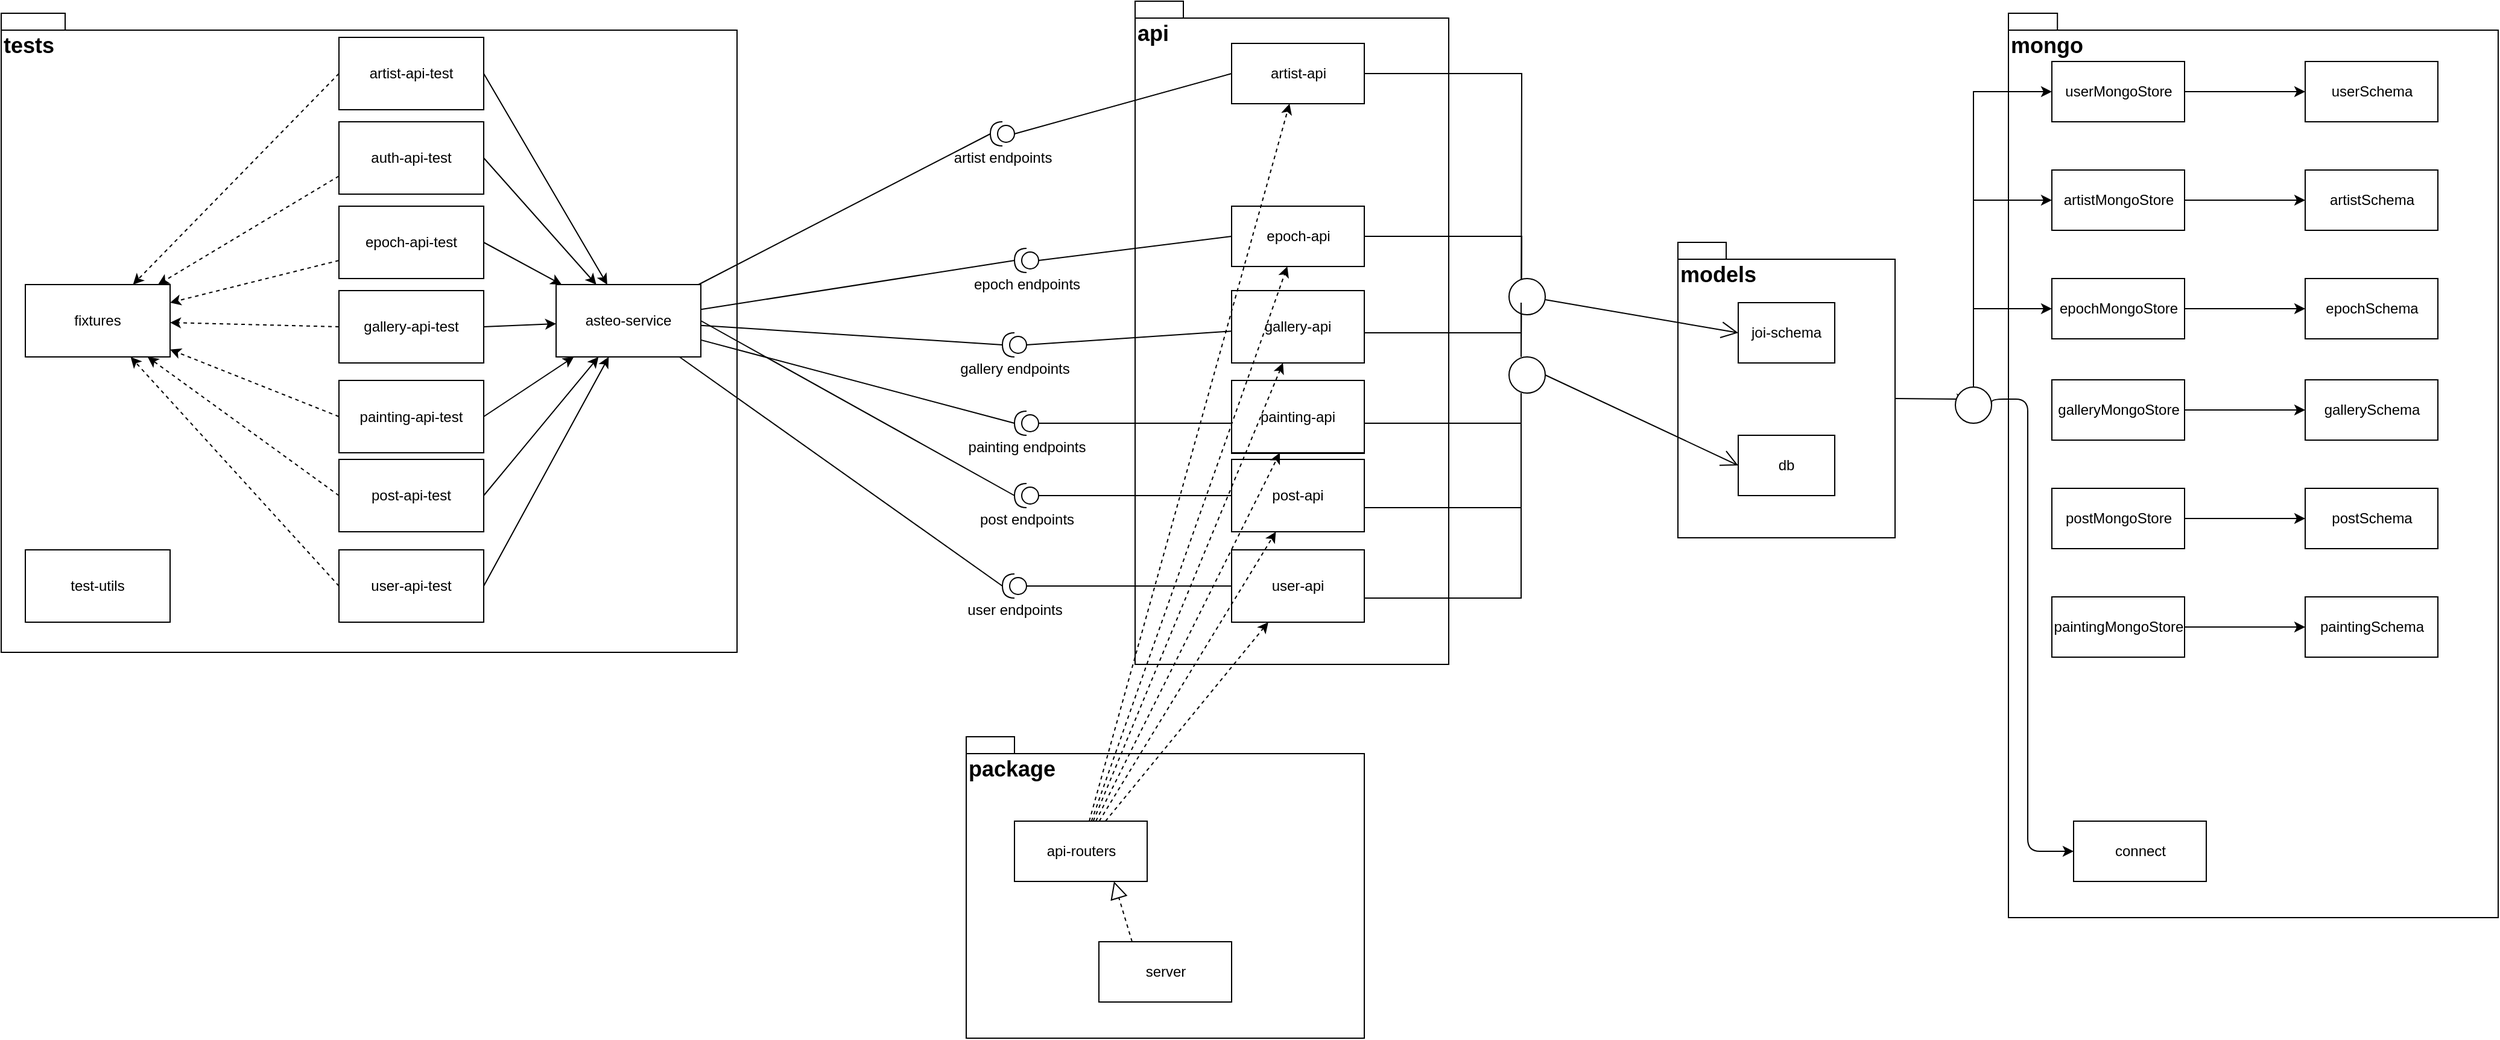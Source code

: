 <mxfile>
    <diagram id="Gf5gDXCumEqKNn6_2-wz" name="Page-1">
        <mxGraphModel dx="1726" dy="964" grid="1" gridSize="10" guides="1" tooltips="1" connect="1" arrows="1" fold="1" page="1" pageScale="1" pageWidth="827" pageHeight="1169" math="0" shadow="0">
            <root>
                <mxCell id="0"/>
                <object label="Untitled Layer" test="" id="X8BQIlrCG37Me6ErHnvs-21">
                    <mxCell parent="0"/>
                </object>
                <mxCell id="MnMOEux63UaktZFzUPe6-34" value="api&lt;br&gt;" style="shape=folder;fontStyle=1;spacingTop=10;tabWidth=40;tabHeight=14;tabPosition=left;html=1;fontSize=18;fontColor=default;verticalAlign=top;labelPosition=center;verticalLabelPosition=middle;align=left;" parent="X8BQIlrCG37Me6ErHnvs-21" vertex="1">
                    <mxGeometry x="970" y="270" width="260" height="550" as="geometry"/>
                </mxCell>
                <mxCell id="MnMOEux63UaktZFzUPe6-33" value="tests" style="shape=folder;fontStyle=1;spacingTop=10;tabWidth=40;tabHeight=14;tabPosition=left;html=1;labelPosition=center;verticalLabelPosition=middle;align=left;verticalAlign=top;fontSize=18;fontColor=default;horizontal=1;" parent="X8BQIlrCG37Me6ErHnvs-21" vertex="1">
                    <mxGeometry x="30" y="280" width="610" height="530" as="geometry"/>
                </mxCell>
                <mxCell id="MnMOEux63UaktZFzUPe6-17" style="edgeStyle=none;rounded=0;orthogonalLoop=1;jettySize=auto;html=1;exitX=0;exitY=0.5;exitDx=0;exitDy=0;dashed=1;" parent="X8BQIlrCG37Me6ErHnvs-21" source="MnMOEux63UaktZFzUPe6-2" target="MnMOEux63UaktZFzUPe6-3" edge="1">
                    <mxGeometry relative="1" as="geometry"/>
                </mxCell>
                <mxCell id="43" style="edgeStyle=none;html=1;exitX=1;exitY=0.5;exitDx=0;exitDy=0;" parent="X8BQIlrCG37Me6ErHnvs-21" source="MnMOEux63UaktZFzUPe6-2" target="MnMOEux63UaktZFzUPe6-16" edge="1">
                    <mxGeometry relative="1" as="geometry"/>
                </mxCell>
                <mxCell id="MnMOEux63UaktZFzUPe6-2" value="artist-api-test" style="rounded=0;whiteSpace=wrap;html=1;" parent="X8BQIlrCG37Me6ErHnvs-21" vertex="1">
                    <mxGeometry x="310" y="300" width="120" height="60" as="geometry"/>
                </mxCell>
                <mxCell id="MnMOEux63UaktZFzUPe6-3" value="fixtures" style="rounded=0;whiteSpace=wrap;html=1;" parent="X8BQIlrCG37Me6ErHnvs-21" vertex="1">
                    <mxGeometry x="50" y="505" width="120" height="60" as="geometry"/>
                </mxCell>
                <mxCell id="MnMOEux63UaktZFzUPe6-18" style="edgeStyle=none;rounded=0;orthogonalLoop=1;jettySize=auto;html=1;dashed=1;exitX=0;exitY=0.5;exitDx=0;exitDy=0;" parent="X8BQIlrCG37Me6ErHnvs-21" source="27" target="MnMOEux63UaktZFzUPe6-3" edge="1">
                    <mxGeometry relative="1" as="geometry">
                        <mxPoint x="332.41" y="650" as="sourcePoint"/>
                    </mxGeometry>
                </mxCell>
                <mxCell id="MnMOEux63UaktZFzUPe6-20" style="rounded=0;orthogonalLoop=1;jettySize=auto;html=1;exitX=1;exitY=0.5;exitDx=0;exitDy=0;" parent="X8BQIlrCG37Me6ErHnvs-21" source="28" target="MnMOEux63UaktZFzUPe6-16" edge="1">
                    <mxGeometry relative="1" as="geometry">
                        <mxPoint x="375" y="290" as="targetPoint"/>
                        <mxPoint x="370" y="650" as="sourcePoint"/>
                    </mxGeometry>
                </mxCell>
                <mxCell id="MnMOEux63UaktZFzUPe6-19" style="edgeStyle=none;rounded=0;orthogonalLoop=1;jettySize=auto;html=1;exitX=0;exitY=0.75;exitDx=0;exitDy=0;dashed=1;" parent="X8BQIlrCG37Me6ErHnvs-21" source="MnMOEux63UaktZFzUPe6-14" target="MnMOEux63UaktZFzUPe6-3" edge="1">
                    <mxGeometry relative="1" as="geometry"/>
                </mxCell>
                <mxCell id="42" style="edgeStyle=none;html=1;exitX=1;exitY=0.5;exitDx=0;exitDy=0;" parent="X8BQIlrCG37Me6ErHnvs-21" source="MnMOEux63UaktZFzUPe6-14" target="MnMOEux63UaktZFzUPe6-16" edge="1">
                    <mxGeometry relative="1" as="geometry"/>
                </mxCell>
                <mxCell id="MnMOEux63UaktZFzUPe6-14" value="auth-api-test" style="rounded=0;whiteSpace=wrap;html=1;" parent="X8BQIlrCG37Me6ErHnvs-21" vertex="1">
                    <mxGeometry x="310" y="370" width="120" height="60" as="geometry"/>
                </mxCell>
                <mxCell id="MnMOEux63UaktZFzUPe6-15" value="test-utils" style="rounded=0;whiteSpace=wrap;html=1;" parent="X8BQIlrCG37Me6ErHnvs-21" vertex="1">
                    <mxGeometry x="50" y="725" width="120" height="60" as="geometry"/>
                </mxCell>
                <mxCell id="MnMOEux63UaktZFzUPe6-26" style="edgeStyle=none;orthogonalLoop=1;jettySize=auto;html=1;entryX=1;entryY=0.5;entryDx=0;entryDy=0;entryPerimeter=0;rounded=0;endArrow=none;endFill=0;" parent="X8BQIlrCG37Me6ErHnvs-21" source="MnMOEux63UaktZFzUPe6-16" target="MnMOEux63UaktZFzUPe6-23" edge="1">
                    <mxGeometry relative="1" as="geometry"/>
                </mxCell>
                <mxCell id="MnMOEux63UaktZFzUPe6-27" style="edgeStyle=none;rounded=0;orthogonalLoop=1;jettySize=auto;html=1;entryX=1;entryY=0.5;entryDx=0;entryDy=0;entryPerimeter=0;endArrow=none;endFill=0;" parent="X8BQIlrCG37Me6ErHnvs-21" source="MnMOEux63UaktZFzUPe6-16" target="MnMOEux63UaktZFzUPe6-24" edge="1">
                    <mxGeometry relative="1" as="geometry">
                        <mxPoint x="400" y="110" as="sourcePoint"/>
                    </mxGeometry>
                </mxCell>
                <mxCell id="MnMOEux63UaktZFzUPe6-28" style="edgeStyle=none;rounded=0;orthogonalLoop=1;jettySize=auto;html=1;entryX=1;entryY=0.5;entryDx=0;entryDy=0;entryPerimeter=0;endArrow=none;endFill=0;" parent="X8BQIlrCG37Me6ErHnvs-21" source="MnMOEux63UaktZFzUPe6-16" target="MnMOEux63UaktZFzUPe6-25" edge="1">
                    <mxGeometry relative="1" as="geometry"/>
                </mxCell>
                <mxCell id="MnMOEux63UaktZFzUPe6-16" value="asteo-service" style="rounded=0;whiteSpace=wrap;html=1;" parent="X8BQIlrCG37Me6ErHnvs-21" vertex="1">
                    <mxGeometry x="490" y="505" width="120" height="60" as="geometry"/>
                </mxCell>
                <mxCell id="MnMOEux63UaktZFzUPe6-41" style="edgeStyle=none;rounded=0;orthogonalLoop=1;jettySize=auto;html=1;exitX=0;exitY=0.5;exitDx=0;exitDy=0;exitPerimeter=0;fontSize=12;fontColor=default;endArrow=none;endFill=0;" parent="X8BQIlrCG37Me6ErHnvs-21" source="MnMOEux63UaktZFzUPe6-23" target="47" edge="1">
                    <mxGeometry relative="1" as="geometry"/>
                </mxCell>
                <mxCell id="MnMOEux63UaktZFzUPe6-23" value="user endpoints" style="shape=providedRequiredInterface;html=1;verticalLabelPosition=bottom;sketch=0;rotation=0;flipH=1;" parent="X8BQIlrCG37Me6ErHnvs-21" vertex="1">
                    <mxGeometry x="860" y="745" width="20" height="20" as="geometry"/>
                </mxCell>
                <mxCell id="MnMOEux63UaktZFzUPe6-40" style="edgeStyle=none;rounded=0;orthogonalLoop=1;jettySize=auto;html=1;exitX=0;exitY=0.5;exitDx=0;exitDy=0;exitPerimeter=0;entryX=0;entryY=0.5;entryDx=0;entryDy=0;fontSize=12;fontColor=default;endArrow=none;endFill=0;" parent="X8BQIlrCG37Me6ErHnvs-21" source="MnMOEux63UaktZFzUPe6-24" target="MnMOEux63UaktZFzUPe6-37" edge="1">
                    <mxGeometry relative="1" as="geometry"/>
                </mxCell>
                <mxCell id="MnMOEux63UaktZFzUPe6-24" value="epoch endpoints" style="shape=providedRequiredInterface;html=1;verticalLabelPosition=bottom;sketch=0;rotation=0;flipH=1;" parent="X8BQIlrCG37Me6ErHnvs-21" vertex="1">
                    <mxGeometry x="870" y="475" width="20" height="20" as="geometry"/>
                </mxCell>
                <mxCell id="MnMOEux63UaktZFzUPe6-39" style="edgeStyle=none;rounded=0;orthogonalLoop=1;jettySize=auto;html=1;entryX=0;entryY=0.5;entryDx=0;entryDy=0;fontSize=12;fontColor=default;endArrow=none;endFill=0;" parent="X8BQIlrCG37Me6ErHnvs-21" source="MnMOEux63UaktZFzUPe6-25" target="MnMOEux63UaktZFzUPe6-38" edge="1">
                    <mxGeometry relative="1" as="geometry"/>
                </mxCell>
                <mxCell id="MnMOEux63UaktZFzUPe6-25" value="painting endpoints" style="shape=providedRequiredInterface;html=1;verticalLabelPosition=bottom;sketch=0;rotation=0;flipH=0;flipV=0;direction=west;" parent="X8BQIlrCG37Me6ErHnvs-21" vertex="1">
                    <mxGeometry x="870" y="610" width="20" height="20" as="geometry"/>
                </mxCell>
                <mxCell id="MnMOEux63UaktZFzUPe6-44" style="edgeStyle=orthogonalEdgeStyle;rounded=0;orthogonalLoop=1;jettySize=auto;html=1;exitX=1;exitY=0.5;exitDx=0;exitDy=0;fontSize=12;fontColor=default;endArrow=none;endFill=0;" parent="X8BQIlrCG37Me6ErHnvs-21" source="MnMOEux63UaktZFzUPe6-36" edge="1">
                    <mxGeometry relative="1" as="geometry">
                        <mxPoint x="1290" y="565" as="targetPoint"/>
                    </mxGeometry>
                </mxCell>
                <mxCell id="MnMOEux63UaktZFzUPe6-36" value="artist-api" style="html=1;fontSize=12;fontColor=default;" parent="X8BQIlrCG37Me6ErHnvs-21" vertex="1">
                    <mxGeometry x="1050" y="305" width="110" height="50" as="geometry"/>
                </mxCell>
                <mxCell id="MnMOEux63UaktZFzUPe6-47" style="edgeStyle=orthogonalEdgeStyle;rounded=0;orthogonalLoop=1;jettySize=auto;html=1;exitX=1;exitY=0.5;exitDx=0;exitDy=0;fontSize=12;fontColor=default;endArrow=none;endFill=0;entryX=0.5;entryY=0;entryDx=0;entryDy=0;" parent="X8BQIlrCG37Me6ErHnvs-21" source="MnMOEux63UaktZFzUPe6-37" edge="1">
                    <mxGeometry relative="1" as="geometry">
                        <mxPoint x="1290" y="565" as="targetPoint"/>
                    </mxGeometry>
                </mxCell>
                <mxCell id="MnMOEux63UaktZFzUPe6-37" value="epoch-api" style="html=1;fontSize=12;fontColor=default;" parent="X8BQIlrCG37Me6ErHnvs-21" vertex="1">
                    <mxGeometry x="1050" y="440" width="110" height="50" as="geometry"/>
                </mxCell>
                <mxCell id="MnMOEux63UaktZFzUPe6-48" style="edgeStyle=orthogonalEdgeStyle;rounded=0;orthogonalLoop=1;jettySize=auto;html=1;exitX=1;exitY=0.5;exitDx=0;exitDy=0;fontSize=12;fontColor=default;endArrow=none;endFill=0;" parent="X8BQIlrCG37Me6ErHnvs-21" source="MnMOEux63UaktZFzUPe6-38" edge="1">
                    <mxGeometry relative="1" as="geometry">
                        <mxPoint x="1290" y="595" as="targetPoint"/>
                        <Array as="points">
                            <mxPoint x="1290" y="620"/>
                        </Array>
                    </mxGeometry>
                </mxCell>
                <mxCell id="MnMOEux63UaktZFzUPe6-38" value="tracks-api" style="html=1;fontSize=12;fontColor=default;" parent="X8BQIlrCG37Me6ErHnvs-21" vertex="1">
                    <mxGeometry x="1050" y="595" width="110" height="50" as="geometry"/>
                </mxCell>
                <mxCell id="MnMOEux63UaktZFzUPe6-69" style="edgeStyle=none;rounded=0;orthogonalLoop=1;jettySize=auto;html=1;exitX=0;exitY=0;exitDx=180;exitDy=129.5;exitPerimeter=0;fontSize=12;fontColor=default;endArrow=classic;endFill=1;" parent="X8BQIlrCG37Me6ErHnvs-21" source="MnMOEux63UaktZFzUPe6-43" edge="1">
                    <mxGeometry relative="1" as="geometry">
                        <mxPoint x="1660" y="600" as="targetPoint"/>
                    </mxGeometry>
                </mxCell>
                <mxCell id="MnMOEux63UaktZFzUPe6-43" value="&lt;font style=&quot;font-size: 18px&quot;&gt;models&lt;/font&gt;" style="shape=folder;fontStyle=1;spacingTop=10;tabWidth=40;tabHeight=14;tabPosition=left;html=1;fontSize=12;fontColor=default;align=left;verticalAlign=top;" parent="X8BQIlrCG37Me6ErHnvs-21" vertex="1">
                    <mxGeometry x="1420" y="470" width="180" height="245" as="geometry"/>
                </mxCell>
                <mxCell id="MnMOEux63UaktZFzUPe6-45" value="joi-schema" style="rounded=0;whiteSpace=wrap;html=1;fontSize=12;fontColor=default;" parent="X8BQIlrCG37Me6ErHnvs-21" vertex="1">
                    <mxGeometry x="1470" y="520" width="80" height="50" as="geometry"/>
                </mxCell>
                <mxCell id="MnMOEux63UaktZFzUPe6-46" value="db" style="rounded=0;whiteSpace=wrap;html=1;fontSize=12;fontColor=default;" parent="X8BQIlrCG37Me6ErHnvs-21" vertex="1">
                    <mxGeometry x="1470" y="630" width="80" height="50" as="geometry"/>
                </mxCell>
                <mxCell id="MnMOEux63UaktZFzUPe6-49" value="" style="ellipse;fillColor=#ffffff;strokeColor=#000000;fontSize=12;fontColor=default;" parent="X8BQIlrCG37Me6ErHnvs-21" vertex="1">
                    <mxGeometry x="1280" y="565" width="30" height="30" as="geometry"/>
                </mxCell>
                <mxCell id="MnMOEux63UaktZFzUPe6-50" value="" style="ellipse;fillColor=#ffffff;strokeColor=#000000;fontSize=12;fontColor=default;" parent="X8BQIlrCG37Me6ErHnvs-21" vertex="1">
                    <mxGeometry x="1280" y="500" width="30" height="30" as="geometry"/>
                </mxCell>
                <mxCell id="MnMOEux63UaktZFzUPe6-52" value="" style="endArrow=open;endFill=1;endSize=12;html=1;rounded=0;fontSize=12;fontColor=default;entryX=0;entryY=0.5;entryDx=0;entryDy=0;" parent="X8BQIlrCG37Me6ErHnvs-21" source="MnMOEux63UaktZFzUPe6-50" target="MnMOEux63UaktZFzUPe6-45" edge="1">
                    <mxGeometry width="160" relative="1" as="geometry">
                        <mxPoint x="1590" y="420" as="sourcePoint"/>
                        <mxPoint x="1750" y="410" as="targetPoint"/>
                    </mxGeometry>
                </mxCell>
                <mxCell id="MnMOEux63UaktZFzUPe6-53" value="" style="endArrow=open;endFill=1;endSize=12;html=1;rounded=0;fontSize=12;fontColor=default;entryX=0;entryY=0.5;entryDx=0;entryDy=0;exitX=1;exitY=0.5;exitDx=0;exitDy=0;" parent="X8BQIlrCG37Me6ErHnvs-21" source="MnMOEux63UaktZFzUPe6-49" target="MnMOEux63UaktZFzUPe6-46" edge="1">
                    <mxGeometry width="160" relative="1" as="geometry">
                        <mxPoint x="1604.938" y="539.998" as="sourcePoint"/>
                        <mxPoint x="1700" y="548.64" as="targetPoint"/>
                    </mxGeometry>
                </mxCell>
                <mxCell id="MnMOEux63UaktZFzUPe6-55" value="&lt;font style=&quot;font-size: 18px&quot;&gt;mongo&lt;/font&gt;" style="shape=folder;fontStyle=1;spacingTop=10;tabWidth=40;tabHeight=14;tabPosition=left;html=1;fontSize=12;align=left;verticalAlign=top;" parent="X8BQIlrCG37Me6ErHnvs-21" vertex="1">
                    <mxGeometry x="1694" y="280" width="406" height="750" as="geometry"/>
                </mxCell>
                <mxCell id="MnMOEux63UaktZFzUPe6-65" style="edgeStyle=orthogonalEdgeStyle;rounded=0;orthogonalLoop=1;jettySize=auto;html=1;exitX=1;exitY=0.5;exitDx=0;exitDy=0;fontSize=12;fontColor=default;endArrow=classic;endFill=1;" parent="X8BQIlrCG37Me6ErHnvs-21" source="MnMOEux63UaktZFzUPe6-56" target="MnMOEux63UaktZFzUPe6-60" edge="1">
                    <mxGeometry relative="1" as="geometry"/>
                </mxCell>
                <mxCell id="MnMOEux63UaktZFzUPe6-56" value="userMongoStore" style="html=1;fontSize=12;fontColor=default;" parent="X8BQIlrCG37Me6ErHnvs-21" vertex="1">
                    <mxGeometry x="1730" y="320" width="110" height="50" as="geometry"/>
                </mxCell>
                <mxCell id="MnMOEux63UaktZFzUPe6-66" style="edgeStyle=orthogonalEdgeStyle;rounded=0;orthogonalLoop=1;jettySize=auto;html=1;entryX=0;entryY=0.5;entryDx=0;entryDy=0;fontSize=12;fontColor=default;endArrow=classic;endFill=1;" parent="X8BQIlrCG37Me6ErHnvs-21" source="MnMOEux63UaktZFzUPe6-58" target="MnMOEux63UaktZFzUPe6-61" edge="1">
                    <mxGeometry relative="1" as="geometry"/>
                </mxCell>
                <mxCell id="MnMOEux63UaktZFzUPe6-58" value="artistMongoStore" style="html=1;fontSize=12;fontColor=default;" parent="X8BQIlrCG37Me6ErHnvs-21" vertex="1">
                    <mxGeometry x="1730" y="410" width="110" height="50" as="geometry"/>
                </mxCell>
                <mxCell id="MnMOEux63UaktZFzUPe6-67" style="edgeStyle=orthogonalEdgeStyle;rounded=0;orthogonalLoop=1;jettySize=auto;html=1;fontSize=12;fontColor=default;endArrow=classic;endFill=1;" parent="X8BQIlrCG37Me6ErHnvs-21" source="MnMOEux63UaktZFzUPe6-59" target="MnMOEux63UaktZFzUPe6-62" edge="1">
                    <mxGeometry relative="1" as="geometry"/>
                </mxCell>
                <mxCell id="MnMOEux63UaktZFzUPe6-59" value="epochMongoStore" style="html=1;fontSize=12;fontColor=default;" parent="X8BQIlrCG37Me6ErHnvs-21" vertex="1">
                    <mxGeometry x="1730" y="500" width="110" height="50" as="geometry"/>
                </mxCell>
                <mxCell id="MnMOEux63UaktZFzUPe6-60" value="userSchema" style="html=1;fontSize=12;fontColor=default;" parent="X8BQIlrCG37Me6ErHnvs-21" vertex="1">
                    <mxGeometry x="1940" y="320" width="110" height="50" as="geometry"/>
                </mxCell>
                <mxCell id="MnMOEux63UaktZFzUPe6-61" value="artistSchema" style="html=1;fontSize=12;fontColor=default;" parent="X8BQIlrCG37Me6ErHnvs-21" vertex="1">
                    <mxGeometry x="1940" y="410" width="110" height="50" as="geometry"/>
                </mxCell>
                <mxCell id="MnMOEux63UaktZFzUPe6-62" value="epochSchema" style="html=1;fontSize=12;fontColor=default;" parent="X8BQIlrCG37Me6ErHnvs-21" vertex="1">
                    <mxGeometry x="1940" y="500" width="110" height="50" as="geometry"/>
                </mxCell>
                <mxCell id="MnMOEux63UaktZFzUPe6-72" style="edgeStyle=orthogonalEdgeStyle;rounded=0;orthogonalLoop=1;jettySize=auto;html=1;entryX=0;entryY=0.5;entryDx=0;entryDy=0;fontSize=12;fontColor=default;endArrow=classic;endFill=1;exitX=0.5;exitY=0;exitDx=0;exitDy=0;" parent="X8BQIlrCG37Me6ErHnvs-21" source="MnMOEux63UaktZFzUPe6-70" target="MnMOEux63UaktZFzUPe6-56" edge="1">
                    <mxGeometry relative="1" as="geometry">
                        <Array as="points">
                            <mxPoint x="1665" y="345"/>
                        </Array>
                    </mxGeometry>
                </mxCell>
                <mxCell id="MnMOEux63UaktZFzUPe6-73" style="edgeStyle=orthogonalEdgeStyle;rounded=0;orthogonalLoop=1;jettySize=auto;html=1;exitX=1;exitY=0;exitDx=0;exitDy=0;entryX=0;entryY=0.5;entryDx=0;entryDy=0;fontSize=12;fontColor=default;endArrow=classic;endFill=1;" parent="X8BQIlrCG37Me6ErHnvs-21" source="MnMOEux63UaktZFzUPe6-70" target="MnMOEux63UaktZFzUPe6-58" edge="1">
                    <mxGeometry relative="1" as="geometry">
                        <Array as="points">
                            <mxPoint x="1665" y="594"/>
                            <mxPoint x="1665" y="435"/>
                        </Array>
                    </mxGeometry>
                </mxCell>
                <mxCell id="MnMOEux63UaktZFzUPe6-74" style="edgeStyle=orthogonalEdgeStyle;rounded=0;orthogonalLoop=1;jettySize=auto;html=1;exitX=1;exitY=0;exitDx=0;exitDy=0;entryX=0;entryY=0.5;entryDx=0;entryDy=0;fontSize=12;fontColor=default;endArrow=classic;endFill=1;" parent="X8BQIlrCG37Me6ErHnvs-21" source="MnMOEux63UaktZFzUPe6-70" target="MnMOEux63UaktZFzUPe6-59" edge="1">
                    <mxGeometry relative="1" as="geometry">
                        <Array as="points">
                            <mxPoint x="1665" y="594"/>
                            <mxPoint x="1665" y="525"/>
                        </Array>
                    </mxGeometry>
                </mxCell>
                <mxCell id="15" style="edgeStyle=orthogonalEdgeStyle;html=1;exitX=1;exitY=0.5;exitDx=0;exitDy=0;" parent="X8BQIlrCG37Me6ErHnvs-21" source="MnMOEux63UaktZFzUPe6-70" target="14" edge="1">
                    <mxGeometry relative="1" as="geometry">
                        <Array as="points">
                            <mxPoint x="1680" y="600"/>
                            <mxPoint x="1710" y="600"/>
                            <mxPoint x="1710" y="975"/>
                        </Array>
                        <mxPoint x="1805" y="820" as="targetPoint"/>
                    </mxGeometry>
                </mxCell>
                <mxCell id="MnMOEux63UaktZFzUPe6-70" value="" style="ellipse;fillColor=#ffffff;strokeColor=#000000;fontSize=12;fontColor=default;" parent="X8BQIlrCG37Me6ErHnvs-21" vertex="1">
                    <mxGeometry x="1650" y="590" width="30" height="30" as="geometry"/>
                </mxCell>
                <mxCell id="MnMOEux63UaktZFzUPe6-90" value="package" style="shape=folder;fontStyle=1;spacingTop=10;tabWidth=40;tabHeight=14;tabPosition=left;html=1;fontSize=18;fontColor=default;align=left;verticalAlign=top;" parent="X8BQIlrCG37Me6ErHnvs-21" vertex="1">
                    <mxGeometry x="830" y="880" width="330" height="250" as="geometry"/>
                </mxCell>
                <mxCell id="MnMOEux63UaktZFzUPe6-91" value="api-routers" style="html=1;fontSize=12;fontColor=default;" parent="X8BQIlrCG37Me6ErHnvs-21" vertex="1">
                    <mxGeometry x="870" y="950" width="110" height="50" as="geometry"/>
                </mxCell>
                <mxCell id="MnMOEux63UaktZFzUPe6-93" value="server" style="html=1;fontSize=12;fontColor=default;" parent="X8BQIlrCG37Me6ErHnvs-21" vertex="1">
                    <mxGeometry x="940" y="1050" width="110" height="50" as="geometry"/>
                </mxCell>
                <mxCell id="MnMOEux63UaktZFzUPe6-95" value="" style="endArrow=block;dashed=1;endFill=0;endSize=12;html=1;rounded=0;fontSize=12;fontColor=default;exitX=0.25;exitY=0;exitDx=0;exitDy=0;entryX=0.75;entryY=1;entryDx=0;entryDy=0;" parent="X8BQIlrCG37Me6ErHnvs-21" source="MnMOEux63UaktZFzUPe6-93" target="MnMOEux63UaktZFzUPe6-91" edge="1">
                    <mxGeometry width="160" relative="1" as="geometry">
                        <mxPoint x="1032.5" y="1060" as="sourcePoint"/>
                        <mxPoint x="1070" y="1010" as="targetPoint"/>
                    </mxGeometry>
                </mxCell>
                <mxCell id="14" value="connect" style="html=1;" parent="X8BQIlrCG37Me6ErHnvs-21" vertex="1">
                    <mxGeometry x="1748" y="950" width="110" height="50" as="geometry"/>
                </mxCell>
                <mxCell id="41" style="edgeStyle=none;html=1;exitX=1;exitY=0.5;exitDx=0;exitDy=0;" parent="X8BQIlrCG37Me6ErHnvs-21" source="25" target="MnMOEux63UaktZFzUPe6-16" edge="1">
                    <mxGeometry relative="1" as="geometry"/>
                </mxCell>
                <mxCell id="25" value="epoch-api-test" style="rounded=0;whiteSpace=wrap;html=1;" parent="X8BQIlrCG37Me6ErHnvs-21" vertex="1">
                    <mxGeometry x="310" y="440" width="120" height="60" as="geometry"/>
                </mxCell>
                <mxCell id="40" style="edgeStyle=none;html=1;exitX=1;exitY=0.5;exitDx=0;exitDy=0;" parent="X8BQIlrCG37Me6ErHnvs-21" source="26" target="MnMOEux63UaktZFzUPe6-16" edge="1">
                    <mxGeometry relative="1" as="geometry"/>
                </mxCell>
                <mxCell id="26" value="gallery-api-test" style="rounded=0;whiteSpace=wrap;html=1;" parent="X8BQIlrCG37Me6ErHnvs-21" vertex="1">
                    <mxGeometry x="310" y="510" width="120" height="60" as="geometry"/>
                </mxCell>
                <mxCell id="39" style="edgeStyle=none;html=1;exitX=1;exitY=0.5;exitDx=0;exitDy=0;" parent="X8BQIlrCG37Me6ErHnvs-21" source="27" target="MnMOEux63UaktZFzUPe6-16" edge="1">
                    <mxGeometry relative="1" as="geometry"/>
                </mxCell>
                <mxCell id="27" value="painting-api-test" style="rounded=0;whiteSpace=wrap;html=1;" parent="X8BQIlrCG37Me6ErHnvs-21" vertex="1">
                    <mxGeometry x="310" y="584.5" width="120" height="60" as="geometry"/>
                </mxCell>
                <mxCell id="28" value="post-api-test" style="rounded=0;whiteSpace=wrap;html=1;" parent="X8BQIlrCG37Me6ErHnvs-21" vertex="1">
                    <mxGeometry x="310" y="650" width="120" height="60" as="geometry"/>
                </mxCell>
                <mxCell id="38" style="edgeStyle=none;html=1;exitX=1;exitY=0.5;exitDx=0;exitDy=0;" parent="X8BQIlrCG37Me6ErHnvs-21" source="31" target="MnMOEux63UaktZFzUPe6-16" edge="1">
                    <mxGeometry relative="1" as="geometry"/>
                </mxCell>
                <mxCell id="31" value="user-api-test" style="rounded=0;whiteSpace=wrap;html=1;" parent="X8BQIlrCG37Me6ErHnvs-21" vertex="1">
                    <mxGeometry x="310" y="725" width="120" height="60" as="geometry"/>
                </mxCell>
                <mxCell id="34" style="edgeStyle=none;rounded=0;orthogonalLoop=1;jettySize=auto;html=1;dashed=1;" parent="X8BQIlrCG37Me6ErHnvs-21" source="25" target="MnMOEux63UaktZFzUPe6-3" edge="1">
                    <mxGeometry relative="1" as="geometry">
                        <mxPoint x="320" y="425" as="sourcePoint"/>
                        <mxPoint x="180" y="465.25" as="targetPoint"/>
                    </mxGeometry>
                </mxCell>
                <mxCell id="35" style="edgeStyle=none;rounded=0;orthogonalLoop=1;jettySize=auto;html=1;exitX=0;exitY=0.5;exitDx=0;exitDy=0;dashed=1;" parent="X8BQIlrCG37Me6ErHnvs-21" source="26" target="MnMOEux63UaktZFzUPe6-3" edge="1">
                    <mxGeometry relative="1" as="geometry">
                        <mxPoint x="330" y="435" as="sourcePoint"/>
                        <mxPoint x="190" y="475.25" as="targetPoint"/>
                    </mxGeometry>
                </mxCell>
                <mxCell id="36" style="edgeStyle=none;rounded=0;orthogonalLoop=1;jettySize=auto;html=1;exitX=0;exitY=0.5;exitDx=0;exitDy=0;dashed=1;" parent="X8BQIlrCG37Me6ErHnvs-21" source="28" target="MnMOEux63UaktZFzUPe6-3" edge="1">
                    <mxGeometry relative="1" as="geometry">
                        <mxPoint x="290" y="579.75" as="sourcePoint"/>
                        <mxPoint x="150" y="620.0" as="targetPoint"/>
                    </mxGeometry>
                </mxCell>
                <mxCell id="37" style="edgeStyle=none;rounded=0;orthogonalLoop=1;jettySize=auto;html=1;exitX=0;exitY=0.5;exitDx=0;exitDy=0;dashed=1;" parent="X8BQIlrCG37Me6ErHnvs-21" source="31" target="MnMOEux63UaktZFzUPe6-3" edge="1">
                    <mxGeometry relative="1" as="geometry">
                        <mxPoint x="350" y="455" as="sourcePoint"/>
                        <mxPoint x="210" y="495.25" as="targetPoint"/>
                    </mxGeometry>
                </mxCell>
                <mxCell id="44" value="gallery-api" style="rounded=0;whiteSpace=wrap;html=1;" parent="X8BQIlrCG37Me6ErHnvs-21" vertex="1">
                    <mxGeometry x="1050" y="510" width="110" height="60" as="geometry"/>
                </mxCell>
                <mxCell id="45" value="painting-api" style="rounded=0;whiteSpace=wrap;html=1;" parent="X8BQIlrCG37Me6ErHnvs-21" vertex="1">
                    <mxGeometry x="1050" y="584.5" width="110" height="60" as="geometry"/>
                </mxCell>
                <mxCell id="46" value="post-api" style="rounded=0;whiteSpace=wrap;html=1;" parent="X8BQIlrCG37Me6ErHnvs-21" vertex="1">
                    <mxGeometry x="1050" y="650" width="110" height="60" as="geometry"/>
                </mxCell>
                <mxCell id="47" value="user-api" style="rounded=0;whiteSpace=wrap;html=1;" parent="X8BQIlrCG37Me6ErHnvs-21" vertex="1">
                    <mxGeometry x="1050" y="725" width="110" height="60" as="geometry"/>
                </mxCell>
                <mxCell id="56" style="edgeStyle=none;rounded=0;orthogonalLoop=1;jettySize=auto;html=1;entryX=1;entryY=0.5;entryDx=0;entryDy=0;entryPerimeter=0;endArrow=none;endFill=0;exitX=1;exitY=0.5;exitDx=0;exitDy=0;" parent="X8BQIlrCG37Me6ErHnvs-21" source="MnMOEux63UaktZFzUPe6-16" target="58" edge="1">
                    <mxGeometry relative="1" as="geometry">
                        <mxPoint x="640" y="555.625" as="sourcePoint"/>
                    </mxGeometry>
                </mxCell>
                <mxCell id="57" style="edgeStyle=none;rounded=0;orthogonalLoop=1;jettySize=auto;html=1;exitX=0;exitY=0.5;exitDx=0;exitDy=0;exitPerimeter=0;fontSize=12;fontColor=default;endArrow=none;endFill=0;" parent="X8BQIlrCG37Me6ErHnvs-21" source="58" target="46" edge="1">
                    <mxGeometry relative="1" as="geometry">
                        <mxPoint x="1080" y="495" as="targetPoint"/>
                    </mxGeometry>
                </mxCell>
                <mxCell id="58" value="post endpoints" style="shape=providedRequiredInterface;html=1;verticalLabelPosition=bottom;sketch=0;rotation=0;flipH=1;" parent="X8BQIlrCG37Me6ErHnvs-21" vertex="1">
                    <mxGeometry x="870" y="670" width="20" height="20" as="geometry"/>
                </mxCell>
                <mxCell id="59" style="edgeStyle=none;rounded=0;orthogonalLoop=1;jettySize=auto;html=1;entryX=1;entryY=0.5;entryDx=0;entryDy=0;entryPerimeter=0;endArrow=none;endFill=0;" parent="X8BQIlrCG37Me6ErHnvs-21" source="MnMOEux63UaktZFzUPe6-16" target="61" edge="1">
                    <mxGeometry relative="1" as="geometry">
                        <mxPoint x="650" y="565.625" as="sourcePoint"/>
                    </mxGeometry>
                </mxCell>
                <mxCell id="60" style="edgeStyle=none;rounded=0;orthogonalLoop=1;jettySize=auto;html=1;exitX=0;exitY=0.5;exitDx=0;exitDy=0;exitPerimeter=0;fontSize=12;fontColor=default;endArrow=none;endFill=0;" parent="X8BQIlrCG37Me6ErHnvs-21" source="61" target="44" edge="1">
                    <mxGeometry relative="1" as="geometry">
                        <mxPoint x="1090" y="505" as="targetPoint"/>
                    </mxGeometry>
                </mxCell>
                <mxCell id="61" value="gallery endpoints" style="shape=providedRequiredInterface;html=1;verticalLabelPosition=bottom;sketch=0;rotation=0;flipH=1;" parent="X8BQIlrCG37Me6ErHnvs-21" vertex="1">
                    <mxGeometry x="860" y="545" width="20" height="20" as="geometry"/>
                </mxCell>
                <mxCell id="62" style="edgeStyle=none;rounded=0;orthogonalLoop=1;jettySize=auto;html=1;entryX=1;entryY=0.5;entryDx=0;entryDy=0;entryPerimeter=0;endArrow=none;endFill=0;" parent="X8BQIlrCG37Me6ErHnvs-21" source="MnMOEux63UaktZFzUPe6-16" target="64" edge="1">
                    <mxGeometry relative="1" as="geometry">
                        <mxPoint x="590" y="420.625" as="sourcePoint"/>
                    </mxGeometry>
                </mxCell>
                <mxCell id="63" style="edgeStyle=none;rounded=0;orthogonalLoop=1;jettySize=auto;html=1;exitX=0;exitY=0.5;exitDx=0;exitDy=0;exitPerimeter=0;entryX=0;entryY=0.5;entryDx=0;entryDy=0;fontSize=12;fontColor=default;endArrow=none;endFill=0;" parent="X8BQIlrCG37Me6ErHnvs-21" source="64" target="MnMOEux63UaktZFzUPe6-36" edge="1">
                    <mxGeometry relative="1" as="geometry">
                        <mxPoint x="1030" y="360" as="targetPoint"/>
                    </mxGeometry>
                </mxCell>
                <mxCell id="64" value="artist endpoints" style="shape=providedRequiredInterface;html=1;verticalLabelPosition=bottom;sketch=0;rotation=0;flipH=1;" parent="X8BQIlrCG37Me6ErHnvs-21" vertex="1">
                    <mxGeometry x="850" y="370" width="20" height="20" as="geometry"/>
                </mxCell>
                <mxCell id="66" style="edgeStyle=none;rounded=0;orthogonalLoop=1;jettySize=auto;html=1;dashed=1;" parent="X8BQIlrCG37Me6ErHnvs-21" source="MnMOEux63UaktZFzUPe6-91" target="MnMOEux63UaktZFzUPe6-36" edge="1">
                    <mxGeometry relative="1" as="geometry">
                        <mxPoint x="810" y="830" as="sourcePoint"/>
                        <mxPoint x="810" y="395" as="targetPoint"/>
                    </mxGeometry>
                </mxCell>
                <mxCell id="67" style="edgeStyle=none;rounded=0;orthogonalLoop=1;jettySize=auto;html=1;dashed=1;" parent="X8BQIlrCG37Me6ErHnvs-21" source="MnMOEux63UaktZFzUPe6-91" target="MnMOEux63UaktZFzUPe6-37" edge="1">
                    <mxGeometry relative="1" as="geometry">
                        <mxPoint x="1076.462" y="999" as="sourcePoint"/>
                        <mxPoint x="1113.538" y="365" as="targetPoint"/>
                    </mxGeometry>
                </mxCell>
                <mxCell id="68" style="edgeStyle=none;rounded=0;orthogonalLoop=1;jettySize=auto;html=1;dashed=1;" parent="X8BQIlrCG37Me6ErHnvs-21" source="MnMOEux63UaktZFzUPe6-91" target="44" edge="1">
                    <mxGeometry relative="1" as="geometry">
                        <mxPoint x="1086.462" y="1009" as="sourcePoint"/>
                        <mxPoint x="1123.538" y="375" as="targetPoint"/>
                    </mxGeometry>
                </mxCell>
                <mxCell id="69" style="edgeStyle=none;rounded=0;orthogonalLoop=1;jettySize=auto;html=1;dashed=1;" parent="X8BQIlrCG37Me6ErHnvs-21" source="MnMOEux63UaktZFzUPe6-91" target="45" edge="1">
                    <mxGeometry relative="1" as="geometry">
                        <mxPoint x="1096.462" y="1019" as="sourcePoint"/>
                        <mxPoint x="1133.538" y="385" as="targetPoint"/>
                    </mxGeometry>
                </mxCell>
                <mxCell id="70" style="edgeStyle=none;rounded=0;orthogonalLoop=1;jettySize=auto;html=1;dashed=1;" parent="X8BQIlrCG37Me6ErHnvs-21" source="MnMOEux63UaktZFzUPe6-91" target="46" edge="1">
                    <mxGeometry relative="1" as="geometry">
                        <mxPoint x="1106.462" y="1029" as="sourcePoint"/>
                        <mxPoint x="1143.538" y="395" as="targetPoint"/>
                    </mxGeometry>
                </mxCell>
                <mxCell id="71" style="edgeStyle=none;rounded=0;orthogonalLoop=1;jettySize=auto;html=1;dashed=1;" parent="X8BQIlrCG37Me6ErHnvs-21" source="MnMOEux63UaktZFzUPe6-91" target="47" edge="1">
                    <mxGeometry relative="1" as="geometry">
                        <mxPoint x="1116.462" y="1039" as="sourcePoint"/>
                        <mxPoint x="1153.538" y="405" as="targetPoint"/>
                    </mxGeometry>
                </mxCell>
                <mxCell id="73" style="edgeStyle=orthogonalEdgeStyle;rounded=0;orthogonalLoop=1;jettySize=auto;html=1;exitX=1;exitY=0.5;exitDx=0;exitDy=0;fontSize=12;fontColor=default;endArrow=none;endFill=0;" parent="X8BQIlrCG37Me6ErHnvs-21" edge="1">
                    <mxGeometry relative="1" as="geometry">
                        <mxPoint x="1290" y="620" as="targetPoint"/>
                        <Array as="points">
                            <mxPoint x="1290" y="690"/>
                        </Array>
                        <mxPoint x="1160" y="690" as="sourcePoint"/>
                    </mxGeometry>
                </mxCell>
                <mxCell id="74" style="edgeStyle=orthogonalEdgeStyle;rounded=0;orthogonalLoop=1;jettySize=auto;html=1;exitX=1;exitY=0.5;exitDx=0;exitDy=0;fontSize=12;fontColor=default;endArrow=none;endFill=0;" parent="X8BQIlrCG37Me6ErHnvs-21" edge="1">
                    <mxGeometry relative="1" as="geometry">
                        <mxPoint x="1290" y="690" as="targetPoint"/>
                        <Array as="points">
                            <mxPoint x="1290" y="765"/>
                        </Array>
                        <mxPoint x="1160" y="765" as="sourcePoint"/>
                    </mxGeometry>
                </mxCell>
                <mxCell id="75" style="edgeStyle=orthogonalEdgeStyle;rounded=0;orthogonalLoop=1;jettySize=auto;html=1;exitX=1;exitY=0.5;exitDx=0;exitDy=0;fontSize=12;fontColor=default;endArrow=none;endFill=0;" parent="X8BQIlrCG37Me6ErHnvs-21" edge="1">
                    <mxGeometry relative="1" as="geometry">
                        <mxPoint x="1290" y="520" as="targetPoint"/>
                        <Array as="points">
                            <mxPoint x="1290" y="545"/>
                        </Array>
                        <mxPoint x="1160" y="545" as="sourcePoint"/>
                    </mxGeometry>
                </mxCell>
                <mxCell id="76" style="edgeStyle=orthogonalEdgeStyle;rounded=0;orthogonalLoop=1;jettySize=auto;html=1;exitX=1;exitY=0.5;exitDx=0;exitDy=0;fontSize=12;fontColor=default;endArrow=classic;endFill=1;" parent="X8BQIlrCG37Me6ErHnvs-21" source="77" target="83" edge="1">
                    <mxGeometry relative="1" as="geometry"/>
                </mxCell>
                <mxCell id="77" value="galleryMongoStore" style="html=1;fontSize=12;fontColor=default;" parent="X8BQIlrCG37Me6ErHnvs-21" vertex="1">
                    <mxGeometry x="1730" y="584" width="110" height="50" as="geometry"/>
                </mxCell>
                <mxCell id="78" style="edgeStyle=orthogonalEdgeStyle;rounded=0;orthogonalLoop=1;jettySize=auto;html=1;entryX=0;entryY=0.5;entryDx=0;entryDy=0;fontSize=12;fontColor=default;endArrow=classic;endFill=1;" parent="X8BQIlrCG37Me6ErHnvs-21" source="80" target="84" edge="1">
                    <mxGeometry relative="1" as="geometry"/>
                </mxCell>
                <mxCell id="80" value="postMongoStore" style="html=1;fontSize=12;fontColor=default;" parent="X8BQIlrCG37Me6ErHnvs-21" vertex="1">
                    <mxGeometry x="1730" y="674" width="110" height="50" as="geometry"/>
                </mxCell>
                <mxCell id="81" style="edgeStyle=orthogonalEdgeStyle;rounded=0;orthogonalLoop=1;jettySize=auto;html=1;fontSize=12;fontColor=default;endArrow=classic;endFill=1;" parent="X8BQIlrCG37Me6ErHnvs-21" source="82" target="85" edge="1">
                    <mxGeometry relative="1" as="geometry"/>
                </mxCell>
                <mxCell id="82" value="paintingMongoStore" style="html=1;fontSize=12;fontColor=default;" parent="X8BQIlrCG37Me6ErHnvs-21" vertex="1">
                    <mxGeometry x="1730" y="764" width="110" height="50" as="geometry"/>
                </mxCell>
                <mxCell id="83" value="gallerySchema" style="html=1;fontSize=12;fontColor=default;" parent="X8BQIlrCG37Me6ErHnvs-21" vertex="1">
                    <mxGeometry x="1940" y="584" width="110" height="50" as="geometry"/>
                </mxCell>
                <mxCell id="84" value="postSchema" style="html=1;fontSize=12;fontColor=default;" parent="X8BQIlrCG37Me6ErHnvs-21" vertex="1">
                    <mxGeometry x="1940" y="674" width="110" height="50" as="geometry"/>
                </mxCell>
                <mxCell id="85" value="paintingSchema" style="html=1;fontSize=12;fontColor=default;" parent="X8BQIlrCG37Me6ErHnvs-21" vertex="1">
                    <mxGeometry x="1940" y="764" width="110" height="50" as="geometry"/>
                </mxCell>
                <mxCell id="1" parent="0"/>
            </root>
        </mxGraphModel>
    </diagram>
</mxfile>
